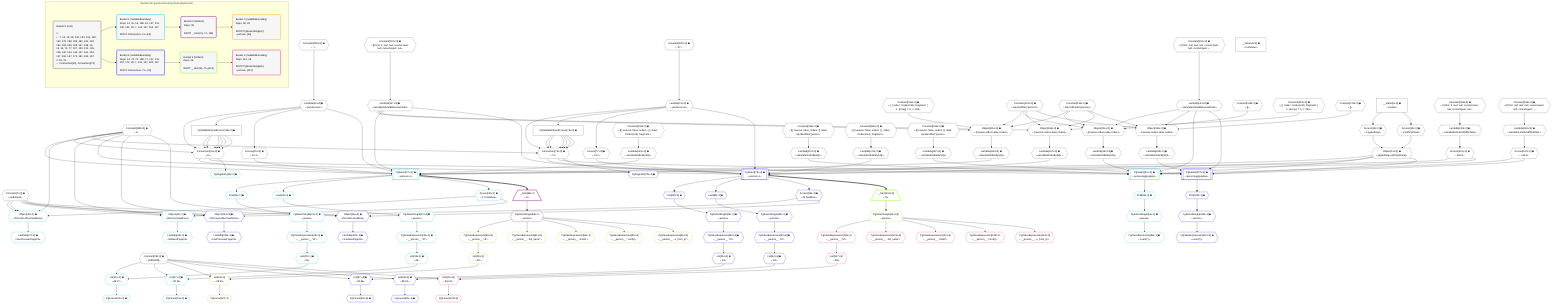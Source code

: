 %%{init: {'themeVariables': { 'fontSize': '12px'}}}%%
graph TD
    classDef path fill:#eee,stroke:#000,color:#000
    classDef plan fill:#fff,stroke-width:1px,color:#000
    classDef itemplan fill:#fff,stroke-width:2px,color:#000
    classDef unbatchedplan fill:#dff,stroke-width:1px,color:#000
    classDef sideeffectplan fill:#fcc,stroke-width:2px,color:#000
    classDef bucket fill:#f6f6f6,color:#000,stroke-width:2px,text-align:left


    %% plan dependencies
    Connection15{{"Connection[15∈0] ➊<br />ᐸ11ᐳ"}}:::plan
    Constant188{{"Constant[188∈0] ➊<br />ᐸ2ᐳ"}}:::plan
    Lambda16{{"Lambda[16∈0] ➊<br />ᐸparseCursorᐳ"}}:::plan
    PgValidateParsedCursor18["PgValidateParsedCursor[18∈0] ➊"]:::plan
    Constant188 & Lambda16 & PgValidateParsedCursor18 & PgValidateParsedCursor18 & PgValidateParsedCursor18 & PgValidateParsedCursor18 & PgValidateParsedCursor18 & PgValidateParsedCursor18 --> Connection15
    Connection73{{"Connection[73∈0] ➊<br />ᐸ71ᐳ"}}:::plan
    Lambda74{{"Lambda[74∈0] ➊<br />ᐸparseCursorᐳ"}}:::plan
    PgValidateParsedCursor76["PgValidateParsedCursor[76∈0] ➊"]:::plan
    Constant188 & Lambda74 & PgValidateParsedCursor76 & PgValidateParsedCursor76 & PgValidateParsedCursor76 & PgValidateParsedCursor76 & PgValidateParsedCursor76 & PgValidateParsedCursor76 --> Connection73
    Object135{{"Object[135∈0] ➊<br />ᐸ{reverse,orders,alias,codec}ᐳ"}}:::plan
    Lambda127{{"Lambda[127∈0] ➊<br />ᐸcalculateShouldReverseOrderᐳ"}}:::plan
    Constant132{{"Constant[132∈0] ➊<br />ᐸ[ { codec: Codec(int4), fragment: { n: [Array], f: 0, c: 266ᐳ"}}:::plan
    Constant133{{"Constant[133∈0] ➊<br />ᐸsql.identifier(”person”)ᐳ"}}:::plan
    Constant134{{"Constant[134∈0] ➊<br />ᐸRecordCodec(person)ᐳ"}}:::plan
    Lambda127 & Constant132 & Constant133 & Constant134 --> Object135
    Object151{{"Object[151∈0] ➊<br />ᐸ{reverse,orders,alias,codec}ᐳ"}}:::plan
    Lambda144{{"Lambda[144∈0] ➊<br />ᐸcalculateShouldReverseOrderᐳ"}}:::plan
    Constant148{{"Constant[148∈0] ➊<br />ᐸ[]ᐳ"}}:::plan
    Lambda144 & Constant148 & Constant133 & Constant134 --> Object151
    Object166{{"Object[166∈0] ➊<br />ᐸ{reverse,orders,alias,codec}ᐳ"}}:::plan
    Constant163{{"Constant[163∈0] ➊<br />ᐸ[ { codec: Codec(int4), fragment: { n: [Array], f: 0, c: 266ᐳ"}}:::plan
    Lambda127 & Constant163 & Constant133 & Constant134 --> Object166
    Object181{{"Object[181∈0] ➊<br />ᐸ{reverse,orders,alias,codec}ᐳ"}}:::plan
    Constant178{{"Constant[178∈0] ➊<br />ᐸ[]ᐳ"}}:::plan
    Lambda144 & Constant178 & Constant133 & Constant134 --> Object181
    Object14{{"Object[14∈0] ➊<br />ᐸ{pgSettings,withPgClient}ᐳ"}}:::plan
    Access12{{"Access[12∈0] ➊<br />ᐸ2.pgSettingsᐳ"}}:::plan
    Access13{{"Access[13∈0] ➊<br />ᐸ2.withPgClientᐳ"}}:::plan
    Access12 & Access13 --> Object14
    __Value2["__Value[2∈0] ➊<br />ᐸcontextᐳ"]:::plan
    __Value2 --> Access12
    __Value2 --> Access13
    Constant189{{"Constant[189∈0] ➊<br />ᐸ''ᐳ"}}:::plan
    Constant189 --> Lambda16
    Lambda16 --> PgValidateParsedCursor18
    Access19{{"Access[19∈0] ➊<br />ᐸ16.1ᐳ"}}:::plan
    Lambda16 --> Access19
    Constant190{{"Constant[190∈0] ➊<br />ᐸ'27'ᐳ"}}:::plan
    Constant190 --> Lambda74
    Lambda74 --> PgValidateParsedCursor76
    Access77{{"Access[77∈0] ➊<br />ᐸ74.1ᐳ"}}:::plan
    Lambda74 --> Access77
    Constant197{{"Constant[197∈0] ➊<br />ᐸ§{ first: 2, last: null, cursorLower: null, cursorUpper: nulᐳ"}}:::plan
    Constant197 --> Lambda127
    Lambda130{{"Lambda[130∈0] ➊<br />ᐸcalculateLimitAndOffsetSQLᐳ"}}:::plan
    Constant198{{"Constant[198∈0] ➊<br />ᐸ§{ first: 2, last: null, cursorLower: null, cursorUpper: nulᐳ"}}:::plan
    Constant198 --> Lambda130
    Access131{{"Access[131∈0] ➊<br />ᐸ130.0ᐳ"}}:::plan
    Lambda130 --> Access131
    Lambda136{{"Lambda[136∈0] ➊<br />ᐸcalculateOrderBySQLᐳ"}}:::plan
    Object135 --> Lambda136
    Lambda142{{"Lambda[142∈0] ➊<br />ᐸcalculateOrderBySQLᐳ"}}:::plan
    Constant193{{"Constant[193∈0] ➊<br />ᐸ§{ reverse: false, orders: [ { codec: Codec(int4), fragment:ᐳ"}}:::plan
    Constant193 --> Lambda142
    Constant191{{"Constant[191∈0] ➊<br />ᐸ§{ first: null, last: null, cursorLower: null, cursorUpper: ᐳ"}}:::plan
    Constant191 --> Lambda144
    Lambda146{{"Lambda[146∈0] ➊<br />ᐸcalculateLimitAndOffsetSQLᐳ"}}:::plan
    Constant192{{"Constant[192∈0] ➊<br />ᐸ§{ first: null, last: null, cursorLower: null, cursorUpper: ᐳ"}}:::plan
    Constant192 --> Lambda146
    Access147{{"Access[147∈0] ➊<br />ᐸ146.0ᐳ"}}:::plan
    Lambda146 --> Access147
    Lambda152{{"Lambda[152∈0] ➊<br />ᐸcalculateOrderBySQLᐳ"}}:::plan
    Object151 --> Lambda152
    Lambda157{{"Lambda[157∈0] ➊<br />ᐸcalculateOrderBySQLᐳ"}}:::plan
    Constant194{{"Constant[194∈0] ➊<br />ᐸ§{ reverse: false, orders: [], alias: sql.identifier(”personᐳ"}}:::plan
    Constant194 --> Lambda157
    Lambda167{{"Lambda[167∈0] ➊<br />ᐸcalculateOrderBySQLᐳ"}}:::plan
    Object166 --> Lambda167
    Lambda172{{"Lambda[172∈0] ➊<br />ᐸcalculateOrderBySQLᐳ"}}:::plan
    Constant195{{"Constant[195∈0] ➊<br />ᐸ§{ reverse: false, orders: [ { codec: Codec(int4), fragment:ᐳ"}}:::plan
    Constant195 --> Lambda172
    Lambda182{{"Lambda[182∈0] ➊<br />ᐸcalculateOrderBySQLᐳ"}}:::plan
    Object181 --> Lambda182
    Lambda187{{"Lambda[187∈0] ➊<br />ᐸcalculateOrderBySQLᐳ"}}:::plan
    Constant196{{"Constant[196∈0] ➊<br />ᐸ§{ reverse: false, orders: [], alias: sql.identifier(”personᐳ"}}:::plan
    Constant196 --> Lambda187
    __Value4["__Value[4∈0] ➊<br />ᐸrootValueᐳ"]:::plan
    Constant7{{"Constant[7∈0] ➊<br />ᐸundefinedᐳ"}}:::plan
    Constant28{{"Constant[28∈0] ➊<br />ᐸ[HIDDEN]ᐳ"}}:::plan
    PgSelect17[["PgSelect[17∈1] ➊<br />ᐸperson+1ᐳ"]]:::plan
    Object14 & Connection15 & Lambda16 & Constant188 & Access19 & Lambda127 & Access131 & Lambda136 & Lambda142 --> PgSelect17
    PgSelect49[["PgSelect[49∈1] ➊<br />ᐸperson(aggregate)ᐳ"]]:::plan
    Object14 & Connection15 & Lambda144 & Access147 & Lambda152 & Lambda157 --> PgSelect49
    Object46{{"Object[46∈1] ➊<br />ᐸ{first,last,offset,hasMore}ᐳ"}}:::plan
    Access40{{"Access[40∈1] ➊<br />ᐸ17.hasMoreᐳ"}}:::plan
    Constant188 & Constant7 & Constant7 & Access40 --> Object46
    Object41{{"Object[41∈1] ➊<br />ᐸ{first,last,hasMore}ᐳ"}}:::plan
    Constant188 & Constant7 & Access40 --> Object41
    List29{{"List[29∈1] ➊<br />ᐸ28,27ᐳ"}}:::plan
    List27{{"List[27∈1] ➊<br />ᐸ26ᐳ"}}:::plan
    Constant28 & List27 --> List29
    List37{{"List[37∈1] ➊<br />ᐸ28,36ᐳ"}}:::plan
    List36{{"List[36∈1] ➊<br />ᐸ35ᐳ"}}:::plan
    Constant28 & List36 --> List37
    PgPageInfo20{{"PgPageInfo[20∈1] ➊"}}:::plan
    Connection15 --> PgPageInfo20
    First22{{"First[22∈1] ➊"}}:::plan
    PgSelect17 --> First22
    PgSelectSingle23{{"PgSelectSingle[23∈1] ➊<br />ᐸpersonᐳ"}}:::plan
    First22 --> PgSelectSingle23
    PgCursor24{{"PgCursor[24∈1] ➊"}}:::plan
    List29 --> PgCursor24
    PgClassExpression26{{"PgClassExpression[26∈1] ➊<br />ᐸ__person__.”id”ᐳ"}}:::plan
    PgSelectSingle23 --> PgClassExpression26
    PgClassExpression26 --> List27
    Last31{{"Last[31∈1] ➊"}}:::plan
    PgSelect17 --> Last31
    PgSelectSingle32{{"PgSelectSingle[32∈1] ➊<br />ᐸpersonᐳ"}}:::plan
    Last31 --> PgSelectSingle32
    PgCursor33{{"PgCursor[33∈1] ➊"}}:::plan
    List37 --> PgCursor33
    PgClassExpression35{{"PgClassExpression[35∈1] ➊<br />ᐸ__person__.”id”ᐳ"}}:::plan
    PgSelectSingle32 --> PgClassExpression35
    PgClassExpression35 --> List36
    PgSelect17 --> Access40
    Lambda42{{"Lambda[42∈1] ➊<br />ᐸhasNextPageCbᐳ"}}:::plan
    Object41 --> Lambda42
    Lambda47{{"Lambda[47∈1] ➊<br />ᐸhasPreviousPageCbᐳ"}}:::plan
    Object46 --> Lambda47
    First50{{"First[50∈1] ➊"}}:::plan
    PgSelect49 --> First50
    PgSelectSingle51{{"PgSelectSingle[51∈1] ➊<br />ᐸpersonᐳ"}}:::plan
    First50 --> PgSelectSingle51
    PgClassExpression52{{"PgClassExpression[52∈1] ➊<br />ᐸcount(*)ᐳ"}}:::plan
    PgSelectSingle51 --> PgClassExpression52
    __Item55[/"__Item[55∈2]<br />ᐸ17ᐳ"\]:::itemplan
    PgSelect17 ==> __Item55
    PgSelectSingle56{{"PgSelectSingle[56∈2]<br />ᐸpersonᐳ"}}:::plan
    __Item55 --> PgSelectSingle56
    List61{{"List[61∈3]<br />ᐸ28,59ᐳ"}}:::plan
    List59{{"List[59∈3]<br />ᐸ58ᐳ"}}:::plan
    Constant28 & List59 --> List61
    PgCursor57{{"PgCursor[57∈3]"}}:::plan
    List61 --> PgCursor57
    PgClassExpression58{{"PgClassExpression[58∈3]<br />ᐸ__person__.”id”ᐳ"}}:::plan
    PgSelectSingle56 --> PgClassExpression58
    PgClassExpression58 --> List59
    PgClassExpression63{{"PgClassExpression[63∈3]<br />ᐸ__person__...full_name”ᐳ"}}:::plan
    PgSelectSingle56 --> PgClassExpression63
    PgClassExpression64{{"PgClassExpression[64∈3]<br />ᐸ__person__.”email”ᐳ"}}:::plan
    PgSelectSingle56 --> PgClassExpression64
    PgClassExpression65{{"PgClassExpression[65∈3]<br />ᐸ__person__.”config”ᐳ"}}:::plan
    PgSelectSingle56 --> PgClassExpression65
    PgClassExpression66{{"PgClassExpression[66∈3]<br />ᐸ__person__...n_from_ip”ᐳ"}}:::plan
    PgSelectSingle56 --> PgClassExpression66
    PgSelect75[["PgSelect[75∈4] ➊<br />ᐸperson+1ᐳ"]]:::plan
    Object14 & Connection73 & Lambda74 & Constant188 & Access77 & Lambda127 & Access131 & Lambda167 & Lambda172 --> PgSelect75
    PgSelect107[["PgSelect[107∈4] ➊<br />ᐸperson(aggregate)ᐳ"]]:::plan
    Object14 & Connection73 & Lambda144 & Access147 & Lambda182 & Lambda187 --> PgSelect107
    Object104{{"Object[104∈4] ➊<br />ᐸ{first,last,offset,hasMore}ᐳ"}}:::plan
    Access98{{"Access[98∈4] ➊<br />ᐸ75.hasMoreᐳ"}}:::plan
    Constant188 & Constant7 & Constant7 & Access98 --> Object104
    Object99{{"Object[99∈4] ➊<br />ᐸ{first,last,hasMore}ᐳ"}}:::plan
    Constant188 & Constant7 & Access98 --> Object99
    List87{{"List[87∈4] ➊<br />ᐸ28,85ᐳ"}}:::plan
    List85{{"List[85∈4] ➊<br />ᐸ84ᐳ"}}:::plan
    Constant28 & List85 --> List87
    List95{{"List[95∈4] ➊<br />ᐸ28,94ᐳ"}}:::plan
    List94{{"List[94∈4] ➊<br />ᐸ93ᐳ"}}:::plan
    Constant28 & List94 --> List95
    PgPageInfo78{{"PgPageInfo[78∈4] ➊"}}:::plan
    Connection73 --> PgPageInfo78
    First80{{"First[80∈4] ➊"}}:::plan
    PgSelect75 --> First80
    PgSelectSingle81{{"PgSelectSingle[81∈4] ➊<br />ᐸpersonᐳ"}}:::plan
    First80 --> PgSelectSingle81
    PgCursor82{{"PgCursor[82∈4] ➊"}}:::plan
    List87 --> PgCursor82
    PgClassExpression84{{"PgClassExpression[84∈4] ➊<br />ᐸ__person__.”id”ᐳ"}}:::plan
    PgSelectSingle81 --> PgClassExpression84
    PgClassExpression84 --> List85
    Last89{{"Last[89∈4] ➊"}}:::plan
    PgSelect75 --> Last89
    PgSelectSingle90{{"PgSelectSingle[90∈4] ➊<br />ᐸpersonᐳ"}}:::plan
    Last89 --> PgSelectSingle90
    PgCursor91{{"PgCursor[91∈4] ➊"}}:::plan
    List95 --> PgCursor91
    PgClassExpression93{{"PgClassExpression[93∈4] ➊<br />ᐸ__person__.”id”ᐳ"}}:::plan
    PgSelectSingle90 --> PgClassExpression93
    PgClassExpression93 --> List94
    PgSelect75 --> Access98
    Lambda100{{"Lambda[100∈4] ➊<br />ᐸhasNextPageCbᐳ"}}:::plan
    Object99 --> Lambda100
    Lambda105{{"Lambda[105∈4] ➊<br />ᐸhasPreviousPageCbᐳ"}}:::plan
    Object104 --> Lambda105
    First108{{"First[108∈4] ➊"}}:::plan
    PgSelect107 --> First108
    PgSelectSingle109{{"PgSelectSingle[109∈4] ➊<br />ᐸpersonᐳ"}}:::plan
    First108 --> PgSelectSingle109
    PgClassExpression110{{"PgClassExpression[110∈4] ➊<br />ᐸcount(*)ᐳ"}}:::plan
    PgSelectSingle109 --> PgClassExpression110
    __Item113[/"__Item[113∈5]<br />ᐸ75ᐳ"\]:::itemplan
    PgSelect75 ==> __Item113
    PgSelectSingle114{{"PgSelectSingle[114∈5]<br />ᐸpersonᐳ"}}:::plan
    __Item113 --> PgSelectSingle114
    List119{{"List[119∈6]<br />ᐸ28,117ᐳ"}}:::plan
    List117{{"List[117∈6]<br />ᐸ116ᐳ"}}:::plan
    Constant28 & List117 --> List119
    PgCursor115{{"PgCursor[115∈6]"}}:::plan
    List119 --> PgCursor115
    PgClassExpression116{{"PgClassExpression[116∈6]<br />ᐸ__person__.”id”ᐳ"}}:::plan
    PgSelectSingle114 --> PgClassExpression116
    PgClassExpression116 --> List117
    PgClassExpression121{{"PgClassExpression[121∈6]<br />ᐸ__person__...full_name”ᐳ"}}:::plan
    PgSelectSingle114 --> PgClassExpression121
    PgClassExpression122{{"PgClassExpression[122∈6]<br />ᐸ__person__.”email”ᐳ"}}:::plan
    PgSelectSingle114 --> PgClassExpression122
    PgClassExpression123{{"PgClassExpression[123∈6]<br />ᐸ__person__.”config”ᐳ"}}:::plan
    PgSelectSingle114 --> PgClassExpression123
    PgClassExpression124{{"PgClassExpression[124∈6]<br />ᐸ__person__...n_from_ip”ᐳ"}}:::plan
    PgSelectSingle114 --> PgClassExpression124

    %% define steps

    subgraph "Buckets for queries/v4/connections-blankcursor"
    Bucket0("Bucket 0 (root)<br /><br />1: <br />ᐳ: 7, 12, 13, 28, 132, 133, 134, 148, 163, 178, 188, 189, 190, 191, 192, 193, 194, 195, 196, 197, 198, 14, 16, 19, 74, 77, 127, 130, 131, 135, 136, 142, 144, 146, 147, 151, 152, 157, 166, 167, 172, 181, 182, 187<br />2: 18, 76<br />ᐳ: Connection[15], Connection[73]"):::bucket
    classDef bucket0 stroke:#696969
    class Bucket0,__Value2,__Value4,Constant7,Access12,Access13,Object14,Connection15,Lambda16,PgValidateParsedCursor18,Access19,Constant28,Connection73,Lambda74,PgValidateParsedCursor76,Access77,Lambda127,Lambda130,Access131,Constant132,Constant133,Constant134,Object135,Lambda136,Lambda142,Lambda144,Lambda146,Access147,Constant148,Object151,Lambda152,Lambda157,Constant163,Object166,Lambda167,Lambda172,Constant178,Object181,Lambda182,Lambda187,Constant188,Constant189,Constant190,Constant191,Constant192,Constant193,Constant194,Constant195,Constant196,Constant197,Constant198 bucket0
    Bucket1("Bucket 1 (nullableBoundary)<br />Deps: 14, 15, 16, 188, 19, 127, 131, 136, 142, 28, 7, 144, 147, 152, 157<br /><br />ROOT Connectionᐸ11ᐳ[15]"):::bucket
    classDef bucket1 stroke:#00bfff
    class Bucket1,PgSelect17,PgPageInfo20,First22,PgSelectSingle23,PgCursor24,PgClassExpression26,List27,List29,Last31,PgSelectSingle32,PgCursor33,PgClassExpression35,List36,List37,Access40,Object41,Lambda42,Object46,Lambda47,PgSelect49,First50,PgSelectSingle51,PgClassExpression52 bucket1
    Bucket2("Bucket 2 (listItem)<br />Deps: 28<br /><br />ROOT __Item{2}ᐸ17ᐳ[55]"):::bucket
    classDef bucket2 stroke:#7f007f
    class Bucket2,__Item55,PgSelectSingle56 bucket2
    Bucket3("Bucket 3 (nullableBoundary)<br />Deps: 56, 28<br /><br />ROOT PgSelectSingle{2}ᐸpersonᐳ[56]"):::bucket
    classDef bucket3 stroke:#ffa500
    class Bucket3,PgCursor57,PgClassExpression58,List59,List61,PgClassExpression63,PgClassExpression64,PgClassExpression65,PgClassExpression66 bucket3
    Bucket4("Bucket 4 (nullableBoundary)<br />Deps: 14, 73, 74, 188, 77, 127, 131, 167, 172, 28, 7, 144, 147, 182, 187<br /><br />ROOT Connectionᐸ71ᐳ[73]"):::bucket
    classDef bucket4 stroke:#0000ff
    class Bucket4,PgSelect75,PgPageInfo78,First80,PgSelectSingle81,PgCursor82,PgClassExpression84,List85,List87,Last89,PgSelectSingle90,PgCursor91,PgClassExpression93,List94,List95,Access98,Object99,Lambda100,Object104,Lambda105,PgSelect107,First108,PgSelectSingle109,PgClassExpression110 bucket4
    Bucket5("Bucket 5 (listItem)<br />Deps: 28<br /><br />ROOT __Item{5}ᐸ75ᐳ[113]"):::bucket
    classDef bucket5 stroke:#7fff00
    class Bucket5,__Item113,PgSelectSingle114 bucket5
    Bucket6("Bucket 6 (nullableBoundary)<br />Deps: 114, 28<br /><br />ROOT PgSelectSingle{5}ᐸpersonᐳ[114]"):::bucket
    classDef bucket6 stroke:#ff1493
    class Bucket6,PgCursor115,PgClassExpression116,List117,List119,PgClassExpression121,PgClassExpression122,PgClassExpression123,PgClassExpression124 bucket6
    Bucket0 --> Bucket1 & Bucket4
    Bucket1 --> Bucket2
    Bucket2 --> Bucket3
    Bucket4 --> Bucket5
    Bucket5 --> Bucket6
    end